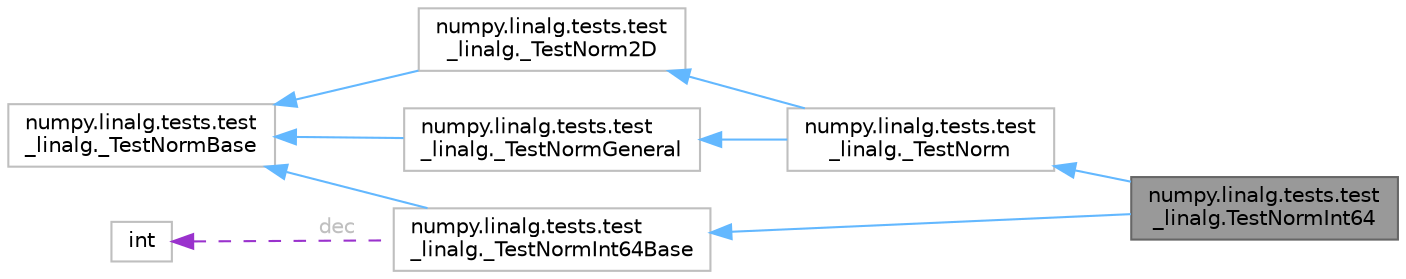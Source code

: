digraph "numpy.linalg.tests.test_linalg.TestNormInt64"
{
 // LATEX_PDF_SIZE
  bgcolor="transparent";
  edge [fontname=Helvetica,fontsize=10,labelfontname=Helvetica,labelfontsize=10];
  node [fontname=Helvetica,fontsize=10,shape=box,height=0.2,width=0.4];
  rankdir="LR";
  Node1 [id="Node000001",label="numpy.linalg.tests.test\l_linalg.TestNormInt64",height=0.2,width=0.4,color="gray40", fillcolor="grey60", style="filled", fontcolor="black",tooltip=" "];
  Node2 -> Node1 [id="edge9_Node000001_Node000002",dir="back",color="steelblue1",style="solid",tooltip=" "];
  Node2 [id="Node000002",label="numpy.linalg.tests.test\l_linalg._TestNorm",height=0.2,width=0.4,color="grey75", fillcolor="white", style="filled",URL="$df/d7d/classnumpy_1_1linalg_1_1tests_1_1test__linalg_1_1__TestNorm.html",tooltip=" "];
  Node3 -> Node2 [id="edge10_Node000002_Node000003",dir="back",color="steelblue1",style="solid",tooltip=" "];
  Node3 [id="Node000003",label="numpy.linalg.tests.test\l_linalg._TestNorm2D",height=0.2,width=0.4,color="grey75", fillcolor="white", style="filled",URL="$d7/da1/classnumpy_1_1linalg_1_1tests_1_1test__linalg_1_1__TestNorm2D.html",tooltip=" "];
  Node4 -> Node3 [id="edge11_Node000003_Node000004",dir="back",color="steelblue1",style="solid",tooltip=" "];
  Node4 [id="Node000004",label="numpy.linalg.tests.test\l_linalg._TestNormBase",height=0.2,width=0.4,color="grey75", fillcolor="white", style="filled",URL="$d6/d2d/classnumpy_1_1linalg_1_1tests_1_1test__linalg_1_1__TestNormBase.html",tooltip=" "];
  Node5 -> Node2 [id="edge12_Node000002_Node000005",dir="back",color="steelblue1",style="solid",tooltip=" "];
  Node5 [id="Node000005",label="numpy.linalg.tests.test\l_linalg._TestNormGeneral",height=0.2,width=0.4,color="grey75", fillcolor="white", style="filled",URL="$df/d2a/classnumpy_1_1linalg_1_1tests_1_1test__linalg_1_1__TestNormGeneral.html",tooltip=" "];
  Node4 -> Node5 [id="edge13_Node000005_Node000004",dir="back",color="steelblue1",style="solid",tooltip=" "];
  Node6 -> Node1 [id="edge14_Node000001_Node000006",dir="back",color="steelblue1",style="solid",tooltip=" "];
  Node6 [id="Node000006",label="numpy.linalg.tests.test\l_linalg._TestNormInt64Base",height=0.2,width=0.4,color="grey75", fillcolor="white", style="filled",URL="$d7/d1b/classnumpy_1_1linalg_1_1tests_1_1test__linalg_1_1__TestNormInt64Base.html",tooltip=" "];
  Node4 -> Node6 [id="edge15_Node000006_Node000004",dir="back",color="steelblue1",style="solid",tooltip=" "];
  Node7 -> Node6 [id="edge16_Node000006_Node000007",dir="back",color="darkorchid3",style="dashed",tooltip=" ",label=" dec",fontcolor="grey" ];
  Node7 [id="Node000007",label="int",height=0.2,width=0.4,color="grey75", fillcolor="white", style="filled",tooltip=" "];
}

